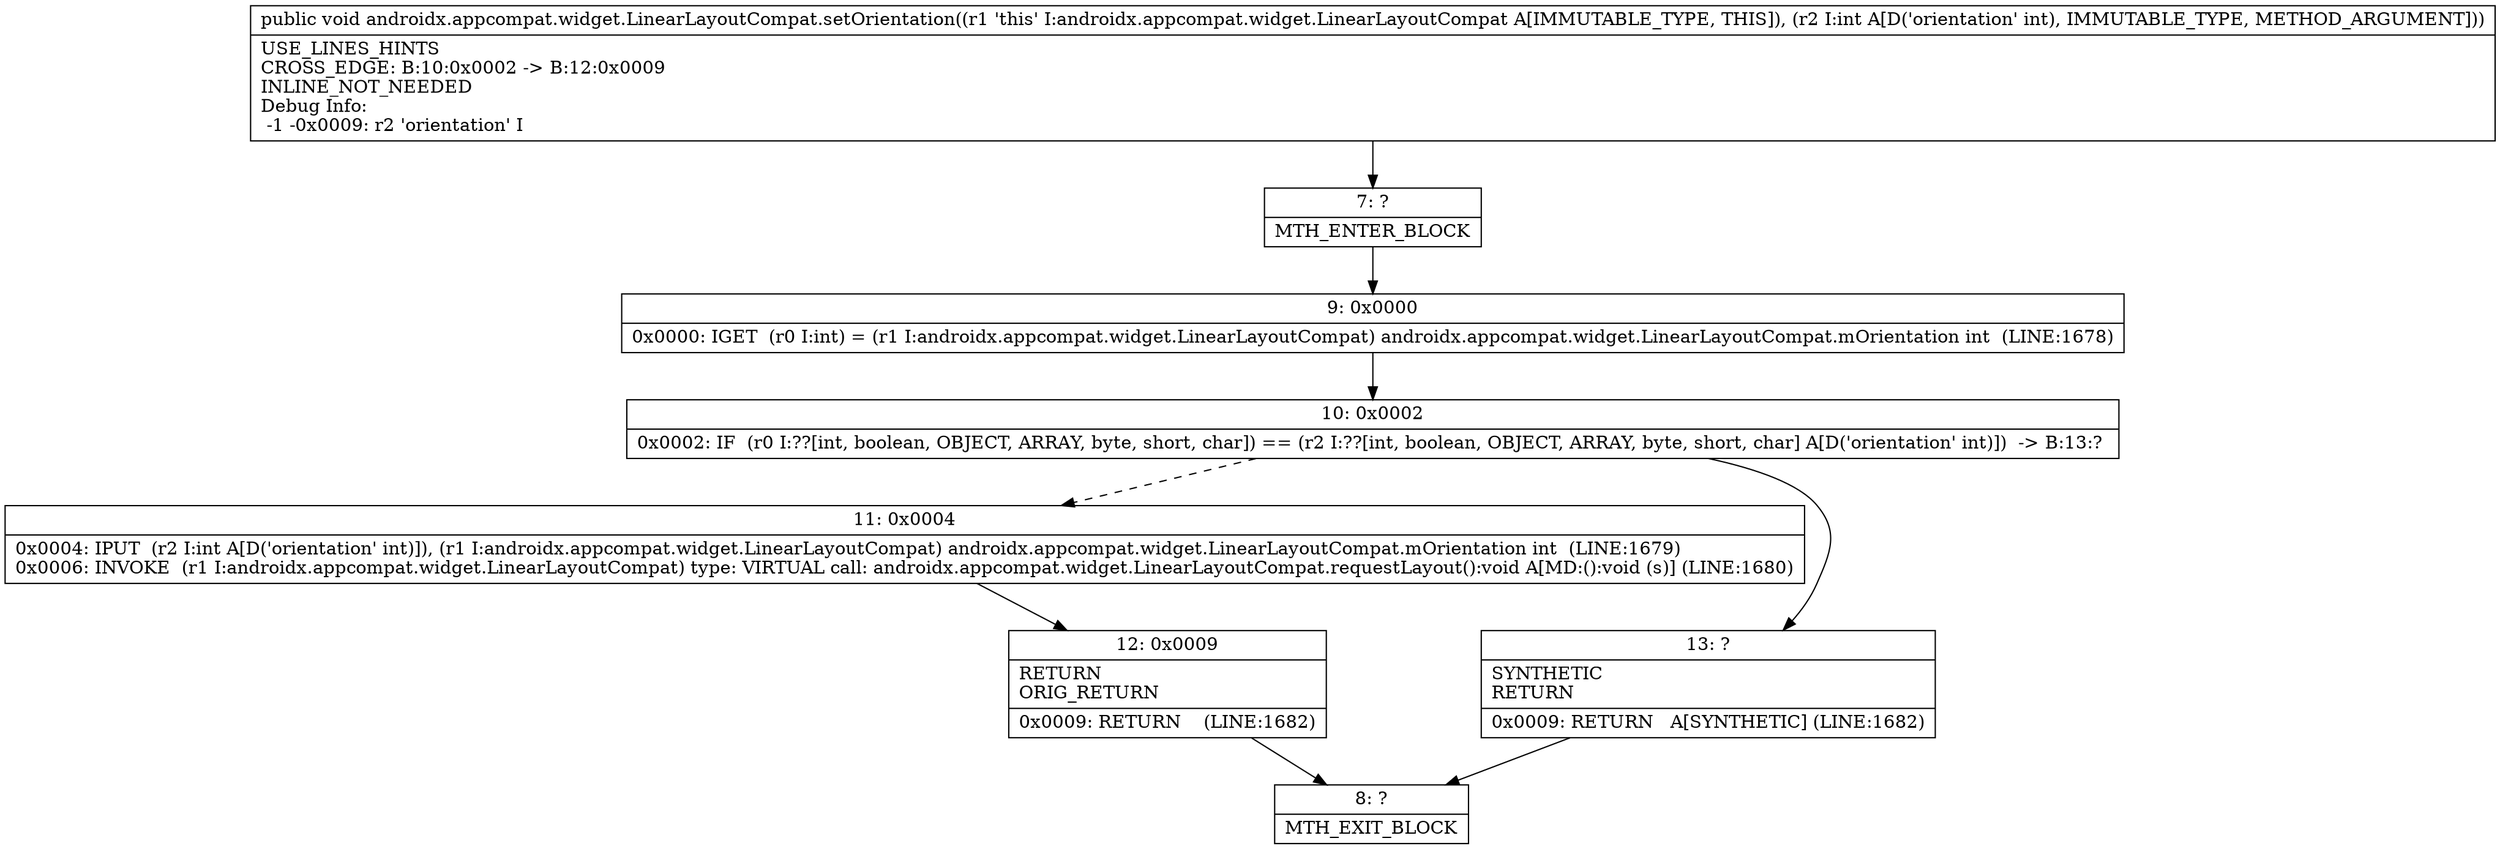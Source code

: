 digraph "CFG forandroidx.appcompat.widget.LinearLayoutCompat.setOrientation(I)V" {
Node_7 [shape=record,label="{7\:\ ?|MTH_ENTER_BLOCK\l}"];
Node_9 [shape=record,label="{9\:\ 0x0000|0x0000: IGET  (r0 I:int) = (r1 I:androidx.appcompat.widget.LinearLayoutCompat) androidx.appcompat.widget.LinearLayoutCompat.mOrientation int  (LINE:1678)\l}"];
Node_10 [shape=record,label="{10\:\ 0x0002|0x0002: IF  (r0 I:??[int, boolean, OBJECT, ARRAY, byte, short, char]) == (r2 I:??[int, boolean, OBJECT, ARRAY, byte, short, char] A[D('orientation' int)])  \-\> B:13:? \l}"];
Node_11 [shape=record,label="{11\:\ 0x0004|0x0004: IPUT  (r2 I:int A[D('orientation' int)]), (r1 I:androidx.appcompat.widget.LinearLayoutCompat) androidx.appcompat.widget.LinearLayoutCompat.mOrientation int  (LINE:1679)\l0x0006: INVOKE  (r1 I:androidx.appcompat.widget.LinearLayoutCompat) type: VIRTUAL call: androidx.appcompat.widget.LinearLayoutCompat.requestLayout():void A[MD:():void (s)] (LINE:1680)\l}"];
Node_12 [shape=record,label="{12\:\ 0x0009|RETURN\lORIG_RETURN\l|0x0009: RETURN    (LINE:1682)\l}"];
Node_8 [shape=record,label="{8\:\ ?|MTH_EXIT_BLOCK\l}"];
Node_13 [shape=record,label="{13\:\ ?|SYNTHETIC\lRETURN\l|0x0009: RETURN   A[SYNTHETIC] (LINE:1682)\l}"];
MethodNode[shape=record,label="{public void androidx.appcompat.widget.LinearLayoutCompat.setOrientation((r1 'this' I:androidx.appcompat.widget.LinearLayoutCompat A[IMMUTABLE_TYPE, THIS]), (r2 I:int A[D('orientation' int), IMMUTABLE_TYPE, METHOD_ARGUMENT]))  | USE_LINES_HINTS\lCROSS_EDGE: B:10:0x0002 \-\> B:12:0x0009\lINLINE_NOT_NEEDED\lDebug Info:\l  \-1 \-0x0009: r2 'orientation' I\l}"];
MethodNode -> Node_7;Node_7 -> Node_9;
Node_9 -> Node_10;
Node_10 -> Node_11[style=dashed];
Node_10 -> Node_13;
Node_11 -> Node_12;
Node_12 -> Node_8;
Node_13 -> Node_8;
}


